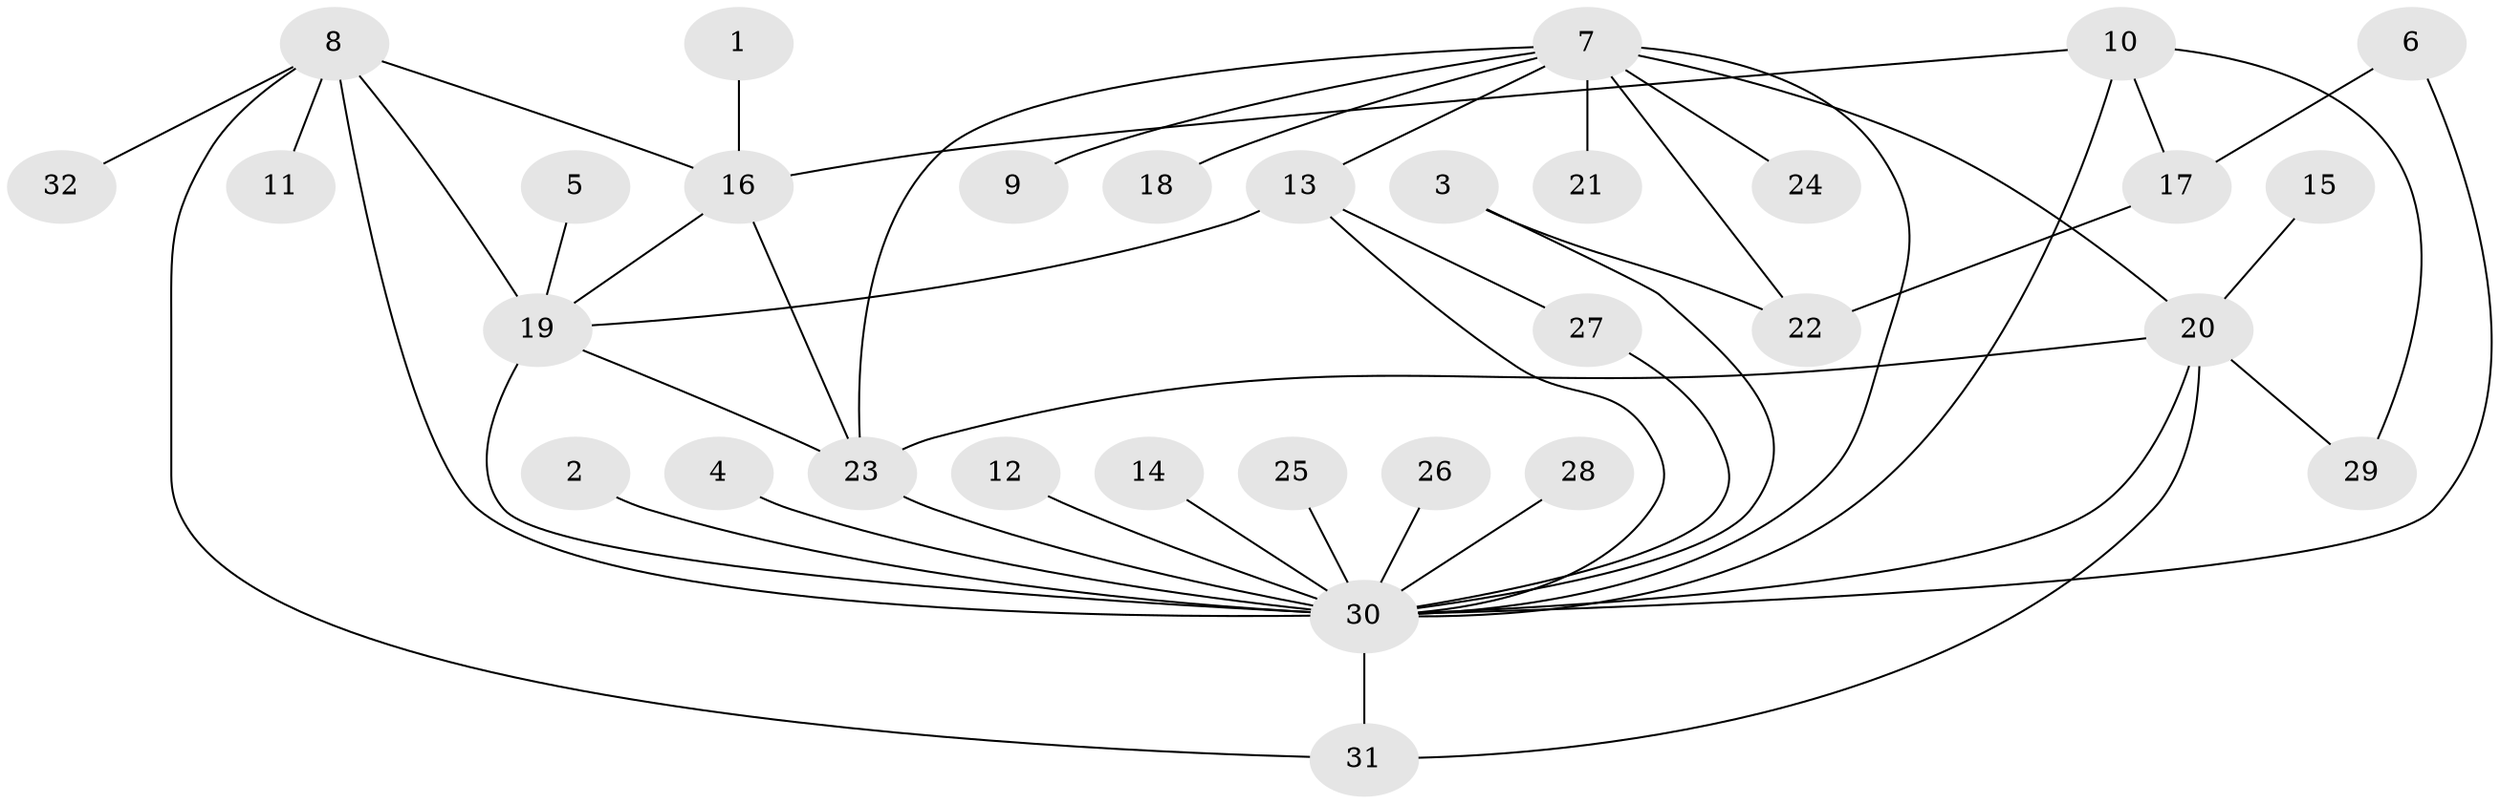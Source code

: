// original degree distribution, {8: 0.015625, 27: 0.015625, 4: 0.078125, 6: 0.0625, 3: 0.109375, 2: 0.25, 1: 0.40625, 5: 0.046875, 11: 0.015625}
// Generated by graph-tools (version 1.1) at 2025/49/03/09/25 03:49:48]
// undirected, 32 vertices, 48 edges
graph export_dot {
graph [start="1"]
  node [color=gray90,style=filled];
  1;
  2;
  3;
  4;
  5;
  6;
  7;
  8;
  9;
  10;
  11;
  12;
  13;
  14;
  15;
  16;
  17;
  18;
  19;
  20;
  21;
  22;
  23;
  24;
  25;
  26;
  27;
  28;
  29;
  30;
  31;
  32;
  1 -- 16 [weight=1.0];
  2 -- 30 [weight=1.0];
  3 -- 22 [weight=1.0];
  3 -- 30 [weight=1.0];
  4 -- 30 [weight=1.0];
  5 -- 19 [weight=1.0];
  6 -- 17 [weight=1.0];
  6 -- 30 [weight=1.0];
  7 -- 9 [weight=1.0];
  7 -- 13 [weight=2.0];
  7 -- 18 [weight=1.0];
  7 -- 20 [weight=1.0];
  7 -- 21 [weight=1.0];
  7 -- 22 [weight=1.0];
  7 -- 23 [weight=1.0];
  7 -- 24 [weight=1.0];
  7 -- 30 [weight=2.0];
  8 -- 11 [weight=1.0];
  8 -- 16 [weight=1.0];
  8 -- 19 [weight=1.0];
  8 -- 30 [weight=1.0];
  8 -- 31 [weight=1.0];
  8 -- 32 [weight=1.0];
  10 -- 16 [weight=1.0];
  10 -- 17 [weight=1.0];
  10 -- 29 [weight=1.0];
  10 -- 30 [weight=1.0];
  12 -- 30 [weight=1.0];
  13 -- 19 [weight=1.0];
  13 -- 27 [weight=1.0];
  13 -- 30 [weight=1.0];
  14 -- 30 [weight=1.0];
  15 -- 20 [weight=1.0];
  16 -- 19 [weight=1.0];
  16 -- 23 [weight=1.0];
  17 -- 22 [weight=1.0];
  19 -- 23 [weight=1.0];
  19 -- 30 [weight=3.0];
  20 -- 23 [weight=1.0];
  20 -- 29 [weight=1.0];
  20 -- 30 [weight=1.0];
  20 -- 31 [weight=1.0];
  23 -- 30 [weight=1.0];
  25 -- 30 [weight=1.0];
  26 -- 30 [weight=1.0];
  27 -- 30 [weight=1.0];
  28 -- 30 [weight=1.0];
  30 -- 31 [weight=1.0];
}

